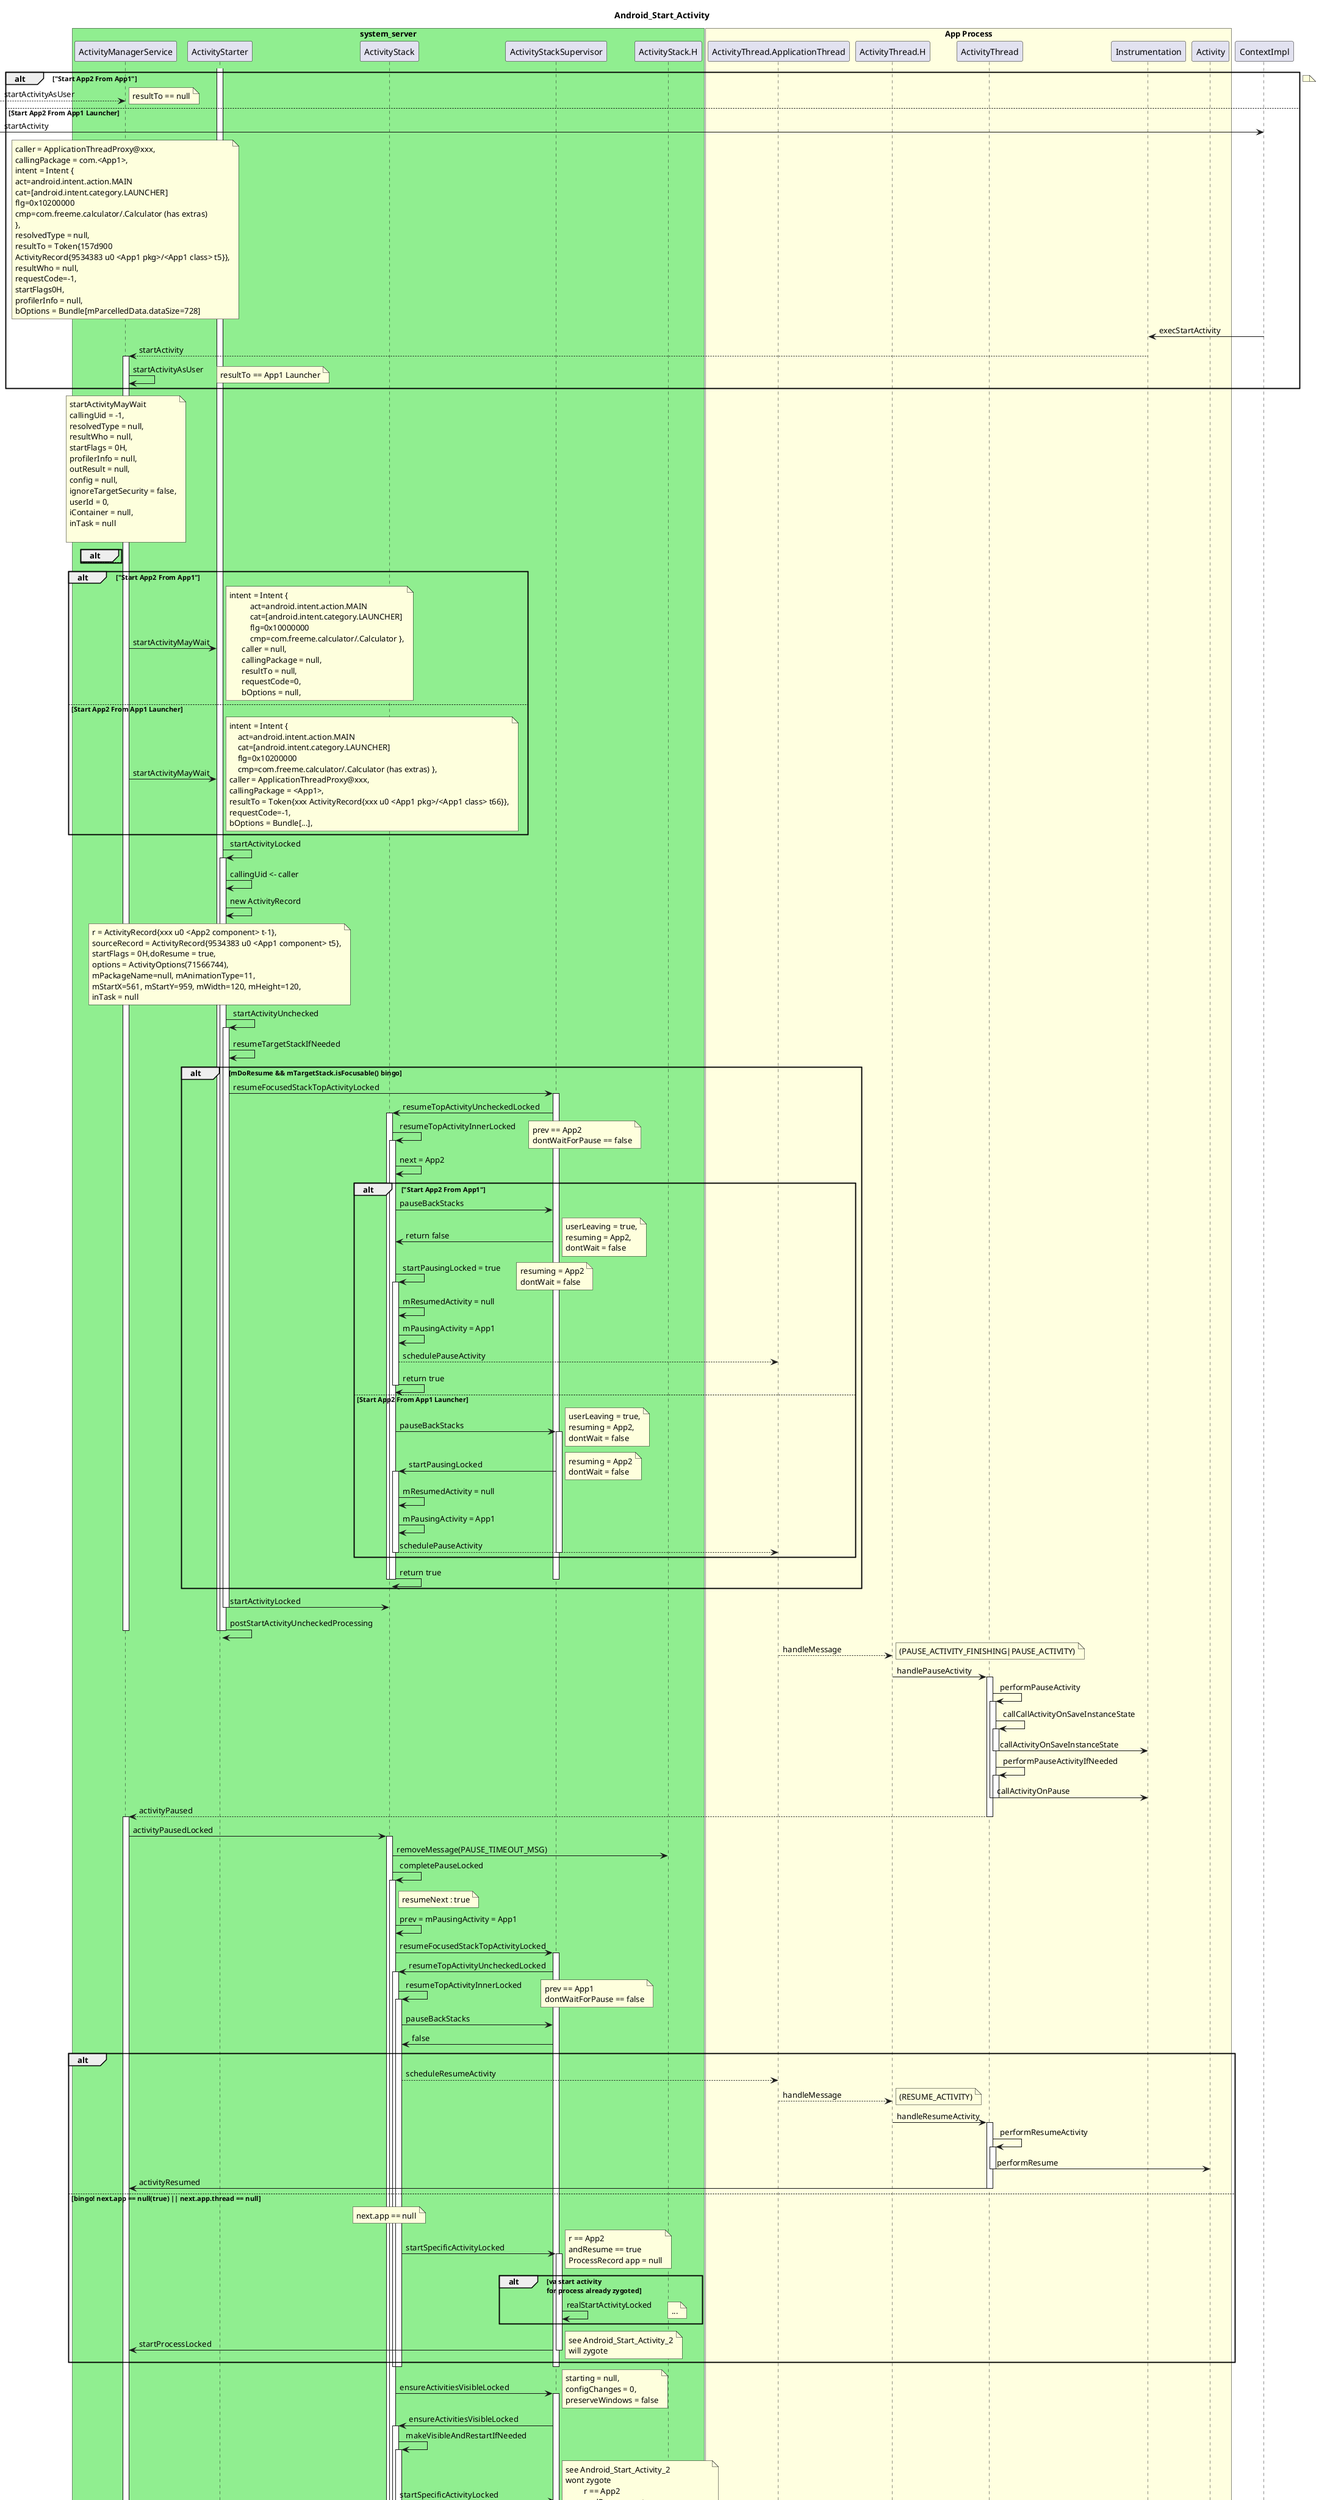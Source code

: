 @startuml
title Android_Start_Activity
box "system_server" #LightGreen
participant ActivityManagerService as AMS
participant ActivityStarter
participant ActivityStack
participant ActivityStackSupervisor
participant ActivityStack.H
end box
box "App Process" #LightYellow
participant ActivityThread.ApplicationThread
participant ActivityThread.H
participant ActivityThread
participant Instrumentation
participant Activity
end box
participant ContextImpl
alt #transparent "Start App2 From App1"
[---> AMS : startActivityAsUser
note right : resultTo == null
else Start App2 From App1 Launcher
[-> ContextImpl : startActivity
note over AMS
    caller = ApplicationThreadProxy@xxx,
    callingPackage = com.<App1>,
    intent = Intent {
    act=android.intent.action.MAIN
    cat=[android.intent.category.LAUNCHER]
    flg=0x10200000
    cmp=com.freeme.calculator/.Calculator (has extras)
    },
    resolvedType = null,
    resultTo = Token{157d900
    ActivityRecord{9534383 u0 <App1 pkg>/<App1 class> t5}},
    resultWho = null,
    requestCode=-1,
    startFlags0H,
    profilerInfo = null,
    bOptions = Bundle[mParcelledData.dataSize=728]
end note
ContextImpl -> Instrumentation : execStartActivity
Instrumentation ---> AMS : startActivity
activate AMS
	AMS -> AMS : startActivityAsUser
	note right : resultTo == App1 Launcher
end
note over AMS
    startActivityMayWait
    callingUid = -1,
    resolvedType = null,
    resultWho = null,
    startFlags = 0H,
    profilerInfo = null,
    outResult = null,
    config = null,
    ignoreTargetSecurity = false,
    userId = 0,
    iContainer = null,
    inTask = null

end note
alt #transparent
note right
end note
else
end
	activate AMS
	alt #transparent "Start App2 From App1"
		AMS -> ActivityStarter : startActivityMayWait
		note right
		    intent = Intent {
                act=android.intent.action.MAIN
                cat=[android.intent.category.LAUNCHER]
                flg=0x10000000
                cmp=com.freeme.calculator/.Calculator },
            caller = null,
            callingPackage = null,
            resultTo = null,
            requestCode=0,
            bOptions = null,
		end note
	else Start App2 From App1 Launcher
		AMS -> ActivityStarter : startActivityMayWait
		note right
            intent = Intent {
                act=android.intent.action.MAIN
                cat=[android.intent.category.LAUNCHER]
                flg=0x10200000
                cmp=com.freeme.calculator/.Calculator (has extras) },
            caller = ApplicationThreadProxy@xxx,
            callingPackage = <App1>,
            resultTo = Token{xxx ActivityRecord{xxx u0 <App1 pkg>/<App1 class> t66}},
            requestCode=-1,
            bOptions = Bundle[...],
		end note
	end
		activate ActivityStarter
			ActivityStarter -> ActivityStarter : startActivityLocked
			activate ActivityStarter
			    ActivityStarter -> ActivityStarter : callingUid <- caller
			    ActivityStarter -> ActivityStarter : new ActivityRecord
			    note over ActivityStarter
			    r = ActivityRecord{xxx u0 <App2 component> t-1},
			    sourceRecord = ActivityRecord{9534383 u0 <App1 component> t5},
			    startFlags = 0H,doResume = true,
			    options = ActivityOptions(71566744),
			    mPackageName=null, mAnimationType=11,
			    mStartX=561, mStartY=959, mWidth=120, mHeight=120,
			    inTask = null
			    end note
				ActivityStarter -> ActivityStarter : startActivityUnchecked
				activate ActivityStarter
					ActivityStarter -> ActivityStarter : resumeTargetStackIfNeeded
					alt mDoResume && mTargetStack.isFocusable() bingo
                        ActivityStarter -> ActivityStackSupervisor : resumeFocusedStackTopActivityLocked
                        activate ActivityStackSupervisor
                            ActivityStackSupervisor -> ActivityStack : resumeTopActivityUncheckedLocked
                            activate ActivityStack
                                ActivityStack -> ActivityStack : resumeTopActivityInnerLocked
                                note right
                                    prev == App2
                                    dontWaitForPause == false
                                end note
                                activate ActivityStack
                                    ActivityStack -> ActivityStack : next = App2
                                alt #transparent "Start App2 From App1"
                                    ActivityStack -> ActivityStackSupervisor : pauseBackStacks
                                    ActivityStackSupervisor -> ActivityStack : return false
                                    note right
                                        userLeaving = true,
                                        resuming = App2,
                                        dontWait = false
                                    end note
                                    ActivityStack -> ActivityStack : startPausingLocked = true
                                    note right
                                       resuming = App2
                                       dontWait = false
                                    end note
                                    activate ActivityStack
                                        ActivityStack -> ActivityStack : mResumedActivity = null
                                        ActivityStack -> ActivityStack : mPausingActivity = App1
                                        ActivityStack --> ActivityThread.ApplicationThread : schedulePauseActivity
                                    ActivityStack -> ActivityStack : return true
                                    deactivate ActivityStack
                                else Start App2 From App1 Launcher
                                    ActivityStack -> ActivityStackSupervisor : pauseBackStacks
                                    note right
                                        userLeaving = true,
                                        resuming = App2,
                                        dontWait = false
                                    end note
                                    activate ActivityStackSupervisor
                                    ActivityStackSupervisor -> ActivityStack : startPausingLocked
                                    note right
                                       resuming = App2
                                       dontWait = false
                                    end note
                                    activate ActivityStack
                                        ActivityStack -> ActivityStack : mResumedActivity = null
                                        ActivityStack -> ActivityStack : mPausingActivity = App1
                                        ActivityStack --> ActivityThread.ApplicationThread : schedulePauseActivity
                                    deactivate ActivityStack
                                    deactivate ActivityStackSupervisor
                                end
                                    ActivityStack -> ActivityStack : return true
                                deactivate ActivityStack
                            deactivate ActivityStack
                        deactivate ActivityStackSupervisor
                    end
					ActivityStarter -> ActivityStack : startActivityLocked
				deactivate ActivityStarter
				ActivityStarter -> ActivityStarter : postStartActivityUncheckedProcessing
			deactivate ActivityStarter
		deactivate ActivityStarter
	deactivate AMS
deactivate AMS
ActivityThread.ApplicationThread --> ActivityThread.H : handleMessage
note right : (PAUSE_ACTIVITY_FINISHING|PAUSE_ACTIVITY)
ActivityThread.H -> ActivityThread : handlePauseActivity
activate ActivityThread
	ActivityThread -> ActivityThread : performPauseActivity
	activate ActivityThread
		ActivityThread -> ActivityThread : callCallActivityOnSaveInstanceState
		activate ActivityThread
			ActivityThread -> Instrumentation : callActivityOnSaveInstanceState
		deactivate ActivityThread
		ActivityThread -> ActivityThread : performPauseActivityIfNeeded
		activate ActivityThread
			ActivityThread -> Instrumentation : callActivityOnPause
		deactivate ActivityThread
	deactivate ActivityThread
	ActivityThread ---> AMS : activityPaused
deactivate ActivityThread
activate AMS
	AMS -> ActivityStack : activityPausedLocked
	activate ActivityStack
		ActivityStack -> ActivityStack.H : removeMessage(PAUSE_TIMEOUT_MSG)
		ActivityStack -> ActivityStack : completePauseLocked
		note right of ActivityStack : resumeNext : true
		activate ActivityStack
		    ActivityStack -> ActivityStack :prev = mPausingActivity = App1
			ActivityStack -> ActivityStackSupervisor : resumeFocusedStackTopActivityLocked
			activate ActivityStackSupervisor
				ActivityStackSupervisor -> ActivityStack : resumeTopActivityUncheckedLocked
				activate ActivityStack
					ActivityStack -> ActivityStack : resumeTopActivityInnerLocked
					note right : prev == App1\ndontWaitForPause == false
					activate ActivityStack
					    ActivityStack -> ActivityStackSupervisor : pauseBackStacks
					    ActivityStackSupervisor -> ActivityStack : false
					alt #transparent
						ActivityStack ---> ActivityThread.ApplicationThread : scheduleResumeActivity
						ActivityThread.ApplicationThread ---> ActivityThread.H : handleMessage
						note right : (RESUME_ACTIVITY)
						ActivityThread.H -> ActivityThread :handleResumeActivity
						activate ActivityThread
							ActivityThread -> ActivityThread : performResumeActivity
							activate ActivityThread
								ActivityThread -> Activity : performResume
							deactivate ActivityThread
							ActivityThread -> AMS : activityResumed
						deactivate ActivityThread
					else bingo! next.app == null(true) || next.app.thread == null
					    note over ActivityStack : next.app == null
						ActivityStack -> ActivityStackSupervisor : startSpecificActivityLocked
						note right
						    r == App2
						    andResume == true
						    ProcessRecord app = null
						end note
						activate ActivityStackSupervisor
						alt  va start activity \nfor process already zygoted
							ActivityStackSupervisor -> ActivityStackSupervisor : realStartActivityLocked
							note right : ...
						end
							ActivityStackSupervisor -> AMS : startProcessLocked
							note right
							    see Android_Start_Activity_2
							    will zygote
							end note
						deactivate ActivityStackSupervisor
					end
					deactivate ActivityStack
				deactivate ActivityStack
			deactivate ActivityStackSupervisor
			ActivityStack -> ActivityStackSupervisor : ensureActivitiesVisibleLocked
			note right
			    starting = null,
			    configChanges = 0,
			    preserveWindows = false
			end note
			activate ActivityStackSupervisor
			ActivityStackSupervisor -> ActivityStack : ensureActivitiesVisibleLocked
			activate ActivityStack
			ActivityStack -> ActivityStack : makeVisibleAndRestartIfNeeded
			activate ActivityStack
			ActivityStack -> ActivityStackSupervisor : startSpecificActivityLocked
			note right
			    see Android_Start_Activity_2
			    wont zygote
                r == App2
                andResume == true
                ProcessRecord app != null
                ProcessRecord app.thread == null
			end note
			deactivate ActivityStack
			deactivate ActivityStack
			deactivate ActivityStackSupervisor
			ActivityStack -> ActivityStack : mPausingActivity = null
		deactivate ActivityStack
	deactivate ActivityStack
deactivate AMS
alt #transparent
	ActivityStack -> ActivityStack : completePauseLocked
	note right of ActivityStack : resumeNext : false
else
	ActivityStack ---> ActivityStack.H : handleMessage
	note right : (PAUSE_TIMEOUT_MSG)
	ActivityStack.H -> ActivityStack : activityPausedLocked
	ActivityStack -> ActivityStack : completePauseLocked
	note right of ActivityStack : resumeNext : true
end

@enduml